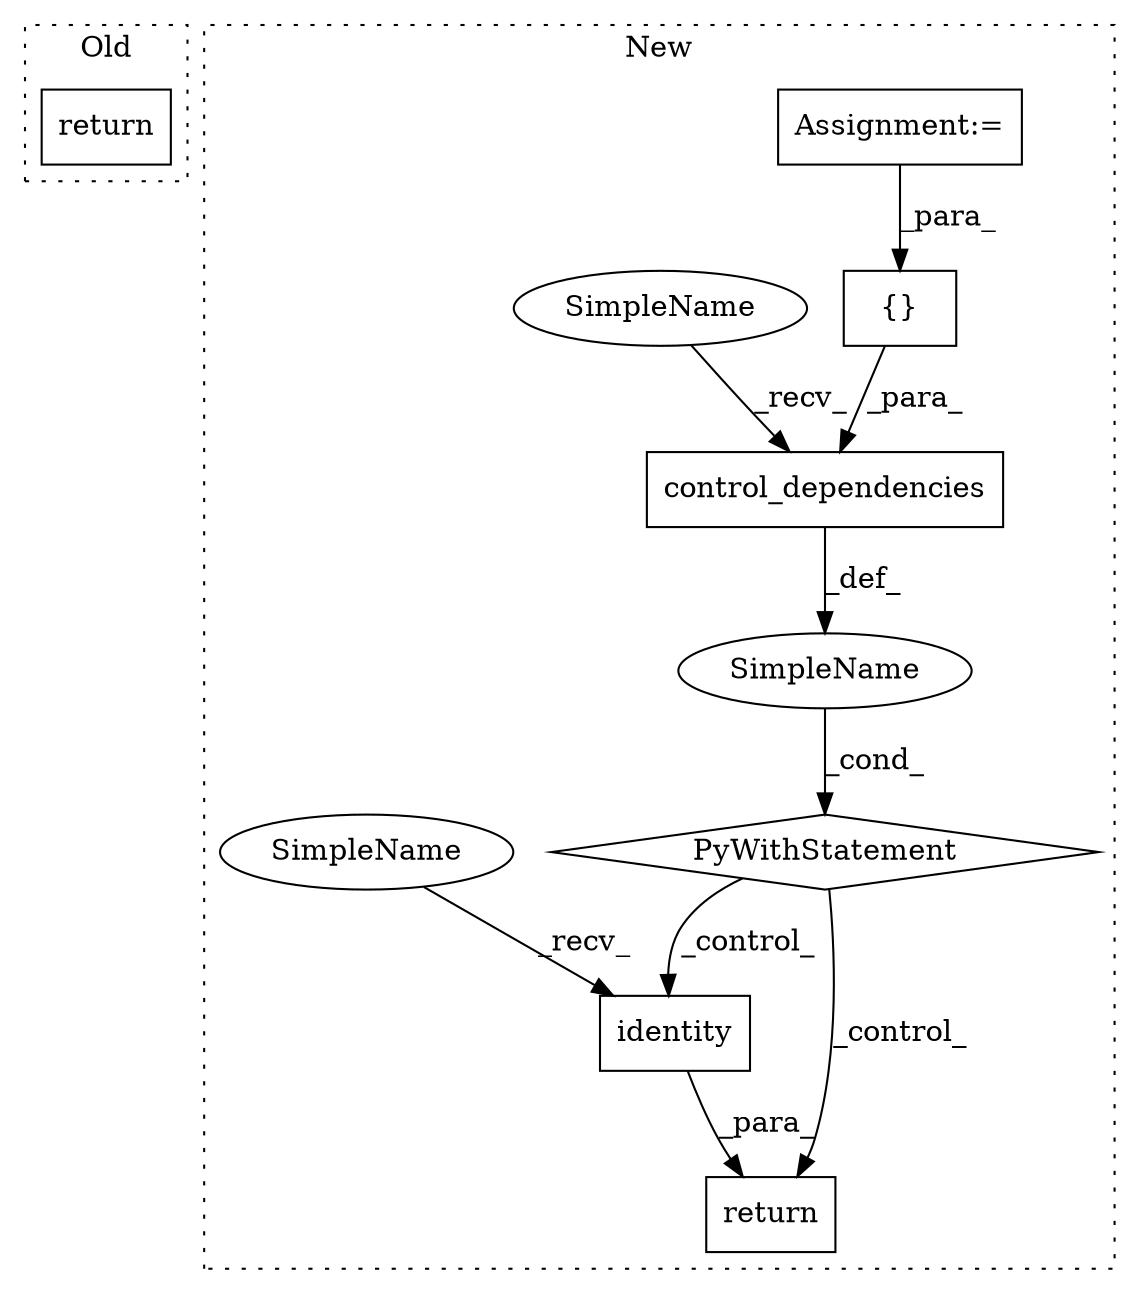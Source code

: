 digraph G {
subgraph cluster0 {
1 [label="return" a="41" s="14470" l="7" shape="box"];
label = "Old";
style="dotted";
}
subgraph cluster1 {
2 [label="control_dependencies" a="32" s="14694,14728" l="21,1" shape="box"];
3 [label="PyWithStatement" a="104" s="14673,14729" l="10,2" shape="diamond"];
4 [label="Assignment:=" a="7" s="14611" l="1" shape="box"];
5 [label="SimpleName" a="42" s="" l="" shape="ellipse"];
6 [label="return" a="41" s="14739" l="7" shape="box"];
7 [label="identity" a="32" s="14757,14767" l="9,1" shape="box"];
8 [label="{}" a="4" s="14724,14727" l="1,1" shape="box"];
9 [label="SimpleName" a="42" s="14683" l="10" shape="ellipse"];
10 [label="SimpleName" a="42" s="14746" l="10" shape="ellipse"];
label = "New";
style="dotted";
}
2 -> 5 [label="_def_"];
3 -> 7 [label="_control_"];
3 -> 6 [label="_control_"];
4 -> 8 [label="_para_"];
5 -> 3 [label="_cond_"];
7 -> 6 [label="_para_"];
8 -> 2 [label="_para_"];
9 -> 2 [label="_recv_"];
10 -> 7 [label="_recv_"];
}